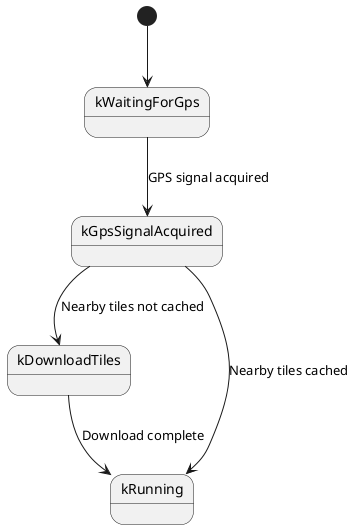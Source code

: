 @startuml

state kWaitingForGps
state kGpsSignalAcquired
state kDownloadTiles
state kRunning

[*] --> kWaitingForGps

kWaitingForGps --> kGpsSignalAcquired : GPS signal acquired
kGpsSignalAcquired --> kDownloadTiles : Nearby tiles not cached
kGpsSignalAcquired --> kRunning : Nearby tiles cached
kDownloadTiles --> kRunning : Download complete

@enduml
